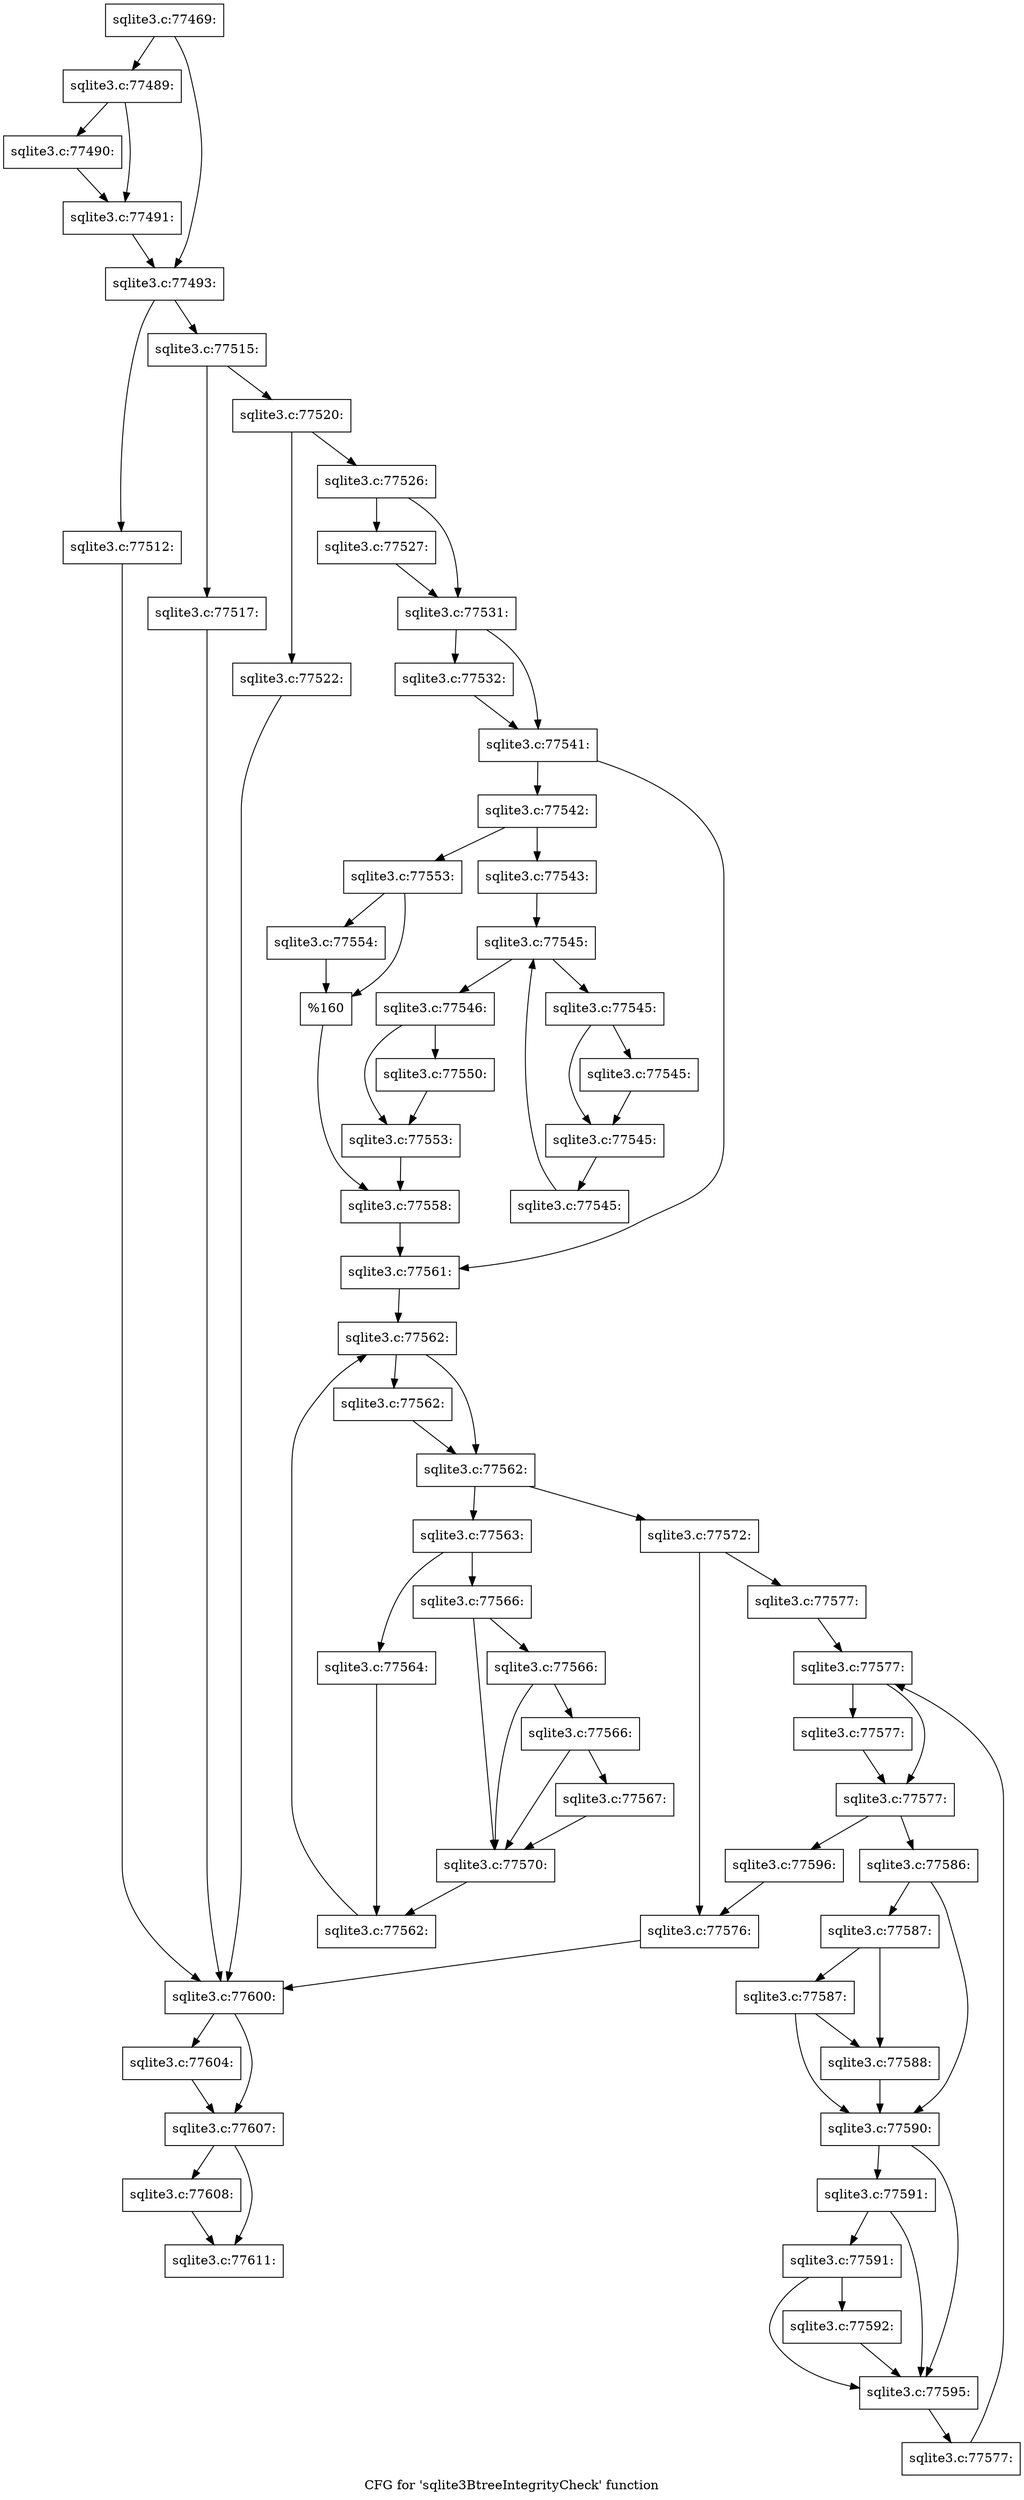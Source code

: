 digraph "CFG for 'sqlite3BtreeIntegrityCheck' function" {
	label="CFG for 'sqlite3BtreeIntegrityCheck' function";

	Node0x55c0f83f8510 [shape=record,label="{sqlite3.c:77469:}"];
	Node0x55c0f83f8510 -> Node0x55c0f84023c0;
	Node0x55c0f83f8510 -> Node0x55c0f8402410;
	Node0x55c0f84023c0 [shape=record,label="{sqlite3.c:77489:}"];
	Node0x55c0f84023c0 -> Node0x55c0f8402ab0;
	Node0x55c0f84023c0 -> Node0x55c0f8402b00;
	Node0x55c0f8402ab0 [shape=record,label="{sqlite3.c:77490:}"];
	Node0x55c0f8402ab0 -> Node0x55c0f8402b00;
	Node0x55c0f8402b00 [shape=record,label="{sqlite3.c:77491:}"];
	Node0x55c0f8402b00 -> Node0x55c0f8402410;
	Node0x55c0f8402410 [shape=record,label="{sqlite3.c:77493:}"];
	Node0x55c0f8402410 -> Node0x55c0f8405400;
	Node0x55c0f8402410 -> Node0x55c0f84057f0;
	Node0x55c0f8405400 [shape=record,label="{sqlite3.c:77512:}"];
	Node0x55c0f8405400 -> Node0x55c0f8406490;
	Node0x55c0f84057f0 [shape=record,label="{sqlite3.c:77515:}"];
	Node0x55c0f84057f0 -> Node0x55c0f8406d20;
	Node0x55c0f84057f0 -> Node0x55c0f8406cd0;
	Node0x55c0f8406cd0 [shape=record,label="{sqlite3.c:77517:}"];
	Node0x55c0f8406cd0 -> Node0x55c0f8406490;
	Node0x55c0f8406d20 [shape=record,label="{sqlite3.c:77520:}"];
	Node0x55c0f8406d20 -> Node0x55c0f84079e0;
	Node0x55c0f8406d20 -> Node0x55c0f8407a30;
	Node0x55c0f84079e0 [shape=record,label="{sqlite3.c:77522:}"];
	Node0x55c0f84079e0 -> Node0x55c0f8406490;
	Node0x55c0f8407a30 [shape=record,label="{sqlite3.c:77526:}"];
	Node0x55c0f8407a30 -> Node0x55c0f8408650;
	Node0x55c0f8407a30 -> Node0x55c0f84086a0;
	Node0x55c0f8408650 [shape=record,label="{sqlite3.c:77527:}"];
	Node0x55c0f8408650 -> Node0x55c0f84086a0;
	Node0x55c0f84086a0 [shape=record,label="{sqlite3.c:77531:}"];
	Node0x55c0f84086a0 -> Node0x55c0f5a9dc10;
	Node0x55c0f84086a0 -> Node0x55c0f84091e0;
	Node0x55c0f5a9dc10 [shape=record,label="{sqlite3.c:77532:}"];
	Node0x55c0f5a9dc10 -> Node0x55c0f84091e0;
	Node0x55c0f84091e0 [shape=record,label="{sqlite3.c:77541:}"];
	Node0x55c0f84091e0 -> Node0x55c0f8408df0;
	Node0x55c0f84091e0 -> Node0x55c0f5a9dd00;
	Node0x55c0f5a9dd00 [shape=record,label="{sqlite3.c:77542:}"];
	Node0x55c0f5a9dd00 -> Node0x55c0f7bdb0f0;
	Node0x55c0f5a9dd00 -> Node0x55c0f7bdb190;
	Node0x55c0f7bdb0f0 [shape=record,label="{sqlite3.c:77543:}"];
	Node0x55c0f7bdb0f0 -> Node0x55c0f840d7a0;
	Node0x55c0f840d7a0 [shape=record,label="{sqlite3.c:77545:}"];
	Node0x55c0f840d7a0 -> Node0x55c0f840d950;
	Node0x55c0f840d7a0 -> Node0x55c0f7bdbaa0;
	Node0x55c0f840d950 [shape=record,label="{sqlite3.c:77545:}"];
	Node0x55c0f840d950 -> Node0x55c0f840dd90;
	Node0x55c0f840d950 -> Node0x55c0f840dde0;
	Node0x55c0f840dd90 [shape=record,label="{sqlite3.c:77545:}"];
	Node0x55c0f840dd90 -> Node0x55c0f840dde0;
	Node0x55c0f840dde0 [shape=record,label="{sqlite3.c:77545:}"];
	Node0x55c0f840dde0 -> Node0x55c0f840d8c0;
	Node0x55c0f840d8c0 [shape=record,label="{sqlite3.c:77545:}"];
	Node0x55c0f840d8c0 -> Node0x55c0f840d7a0;
	Node0x55c0f7bdbaa0 [shape=record,label="{sqlite3.c:77546:}"];
	Node0x55c0f7bdbaa0 -> Node0x55c0f840f1d0;
	Node0x55c0f7bdbaa0 -> Node0x55c0f840f220;
	Node0x55c0f840f1d0 [shape=record,label="{sqlite3.c:77550:}"];
	Node0x55c0f840f1d0 -> Node0x55c0f840f220;
	Node0x55c0f840f220 [shape=record,label="{sqlite3.c:77553:}"];
	Node0x55c0f840f220 -> Node0x55c0f7bdb140;
	Node0x55c0f7bdb190 [shape=record,label="{sqlite3.c:77553:}"];
	Node0x55c0f7bdb190 -> Node0x55c0f8410150;
	Node0x55c0f7bdb190 -> Node0x55c0f84101a0;
	Node0x55c0f8410150 [shape=record,label="{sqlite3.c:77554:}"];
	Node0x55c0f8410150 -> Node0x55c0f84101a0;
	Node0x55c0f84101a0 [shape=record,label="{%160}"];
	Node0x55c0f84101a0 -> Node0x55c0f7bdb140;
	Node0x55c0f7bdb140 [shape=record,label="{sqlite3.c:77558:}"];
	Node0x55c0f7bdb140 -> Node0x55c0f8408df0;
	Node0x55c0f8408df0 [shape=record,label="{sqlite3.c:77561:}"];
	Node0x55c0f8408df0 -> Node0x55c0f84111f0;
	Node0x55c0f84111f0 [shape=record,label="{sqlite3.c:77562:}"];
	Node0x55c0f84111f0 -> Node0x55c0f84114e0;
	Node0x55c0f84111f0 -> Node0x55c0f8411490;
	Node0x55c0f84114e0 [shape=record,label="{sqlite3.c:77562:}"];
	Node0x55c0f84114e0 -> Node0x55c0f8411490;
	Node0x55c0f8411490 [shape=record,label="{sqlite3.c:77562:}"];
	Node0x55c0f8411490 -> Node0x55c0f8411410;
	Node0x55c0f8411490 -> Node0x55c0f8411040;
	Node0x55c0f8411410 [shape=record,label="{sqlite3.c:77563:}"];
	Node0x55c0f8411410 -> Node0x55c0f8412030;
	Node0x55c0f8411410 -> Node0x55c0f8412080;
	Node0x55c0f8412030 [shape=record,label="{sqlite3.c:77564:}"];
	Node0x55c0f8412030 -> Node0x55c0f8411380;
	Node0x55c0f8412080 [shape=record,label="{sqlite3.c:77566:}"];
	Node0x55c0f8412080 -> Node0x55c0f84127c0;
	Node0x55c0f8412080 -> Node0x55c0f84126f0;
	Node0x55c0f84127c0 [shape=record,label="{sqlite3.c:77566:}"];
	Node0x55c0f84127c0 -> Node0x55c0f8412740;
	Node0x55c0f84127c0 -> Node0x55c0f84126f0;
	Node0x55c0f8412740 [shape=record,label="{sqlite3.c:77566:}"];
	Node0x55c0f8412740 -> Node0x55c0f84126f0;
	Node0x55c0f8412740 -> Node0x55c0f84126a0;
	Node0x55c0f84126a0 [shape=record,label="{sqlite3.c:77567:}"];
	Node0x55c0f84126a0 -> Node0x55c0f84126f0;
	Node0x55c0f84126f0 [shape=record,label="{sqlite3.c:77570:}"];
	Node0x55c0f84126f0 -> Node0x55c0f8411380;
	Node0x55c0f8411380 [shape=record,label="{sqlite3.c:77562:}"];
	Node0x55c0f8411380 -> Node0x55c0f84111f0;
	Node0x55c0f8411040 [shape=record,label="{sqlite3.c:77572:}"];
	Node0x55c0f8411040 -> Node0x55c0f840fce0;
	Node0x55c0f8411040 -> Node0x55c0f5a9ddf0;
	Node0x55c0f5a9ddf0 [shape=record,label="{sqlite3.c:77577:}"];
	Node0x55c0f5a9ddf0 -> Node0x55c0f8413b00;
	Node0x55c0f8413b00 [shape=record,label="{sqlite3.c:77577:}"];
	Node0x55c0f8413b00 -> Node0x55c0f8415210;
	Node0x55c0f8413b00 -> Node0x55c0f84151c0;
	Node0x55c0f8415210 [shape=record,label="{sqlite3.c:77577:}"];
	Node0x55c0f8415210 -> Node0x55c0f84151c0;
	Node0x55c0f84151c0 [shape=record,label="{sqlite3.c:77577:}"];
	Node0x55c0f84151c0 -> Node0x55c0f8415140;
	Node0x55c0f84151c0 -> Node0x55c0f5a9dcb0;
	Node0x55c0f8415140 [shape=record,label="{sqlite3.c:77586:}"];
	Node0x55c0f8415140 -> Node0x55c0f8415bd0;
	Node0x55c0f8415140 -> Node0x55c0f8415b80;
	Node0x55c0f8415bd0 [shape=record,label="{sqlite3.c:77587:}"];
	Node0x55c0f8415bd0 -> Node0x55c0f8415b30;
	Node0x55c0f8415bd0 -> Node0x55c0f5a9dbc0;
	Node0x55c0f5a9dbc0 [shape=record,label="{sqlite3.c:77587:}"];
	Node0x55c0f5a9dbc0 -> Node0x55c0f8415b80;
	Node0x55c0f5a9dbc0 -> Node0x55c0f8415b30;
	Node0x55c0f8415b30 [shape=record,label="{sqlite3.c:77588:}"];
	Node0x55c0f8415b30 -> Node0x55c0f8415b80;
	Node0x55c0f8415b80 [shape=record,label="{sqlite3.c:77590:}"];
	Node0x55c0f8415b80 -> Node0x55c0f8417130;
	Node0x55c0f8415b80 -> Node0x55c0f84170e0;
	Node0x55c0f8417130 [shape=record,label="{sqlite3.c:77591:}"];
	Node0x55c0f8417130 -> Node0x55c0f84174d0;
	Node0x55c0f8417130 -> Node0x55c0f84170e0;
	Node0x55c0f84174d0 [shape=record,label="{sqlite3.c:77591:}"];
	Node0x55c0f84174d0 -> Node0x55c0f8416360;
	Node0x55c0f84174d0 -> Node0x55c0f84170e0;
	Node0x55c0f8416360 [shape=record,label="{sqlite3.c:77592:}"];
	Node0x55c0f8416360 -> Node0x55c0f84170e0;
	Node0x55c0f84170e0 [shape=record,label="{sqlite3.c:77595:}"];
	Node0x55c0f84170e0 -> Node0x55c0f84150b0;
	Node0x55c0f84150b0 [shape=record,label="{sqlite3.c:77577:}"];
	Node0x55c0f84150b0 -> Node0x55c0f8413b00;
	Node0x55c0f5a9dcb0 [shape=record,label="{sqlite3.c:77596:}"];
	Node0x55c0f5a9dcb0 -> Node0x55c0f840fce0;
	Node0x55c0f840fce0 [shape=record,label="{sqlite3.c:77576:}"];
	Node0x55c0f840fce0 -> Node0x55c0f8406490;
	Node0x55c0f8406490 [shape=record,label="{sqlite3.c:77600:}"];
	Node0x55c0f8406490 -> Node0x55c0f8418ce0;
	Node0x55c0f8406490 -> Node0x55c0f8418d30;
	Node0x55c0f8418ce0 [shape=record,label="{sqlite3.c:77604:}"];
	Node0x55c0f8418ce0 -> Node0x55c0f8418d30;
	Node0x55c0f8418d30 [shape=record,label="{sqlite3.c:77607:}"];
	Node0x55c0f8418d30 -> Node0x55c0f8419a80;
	Node0x55c0f8418d30 -> Node0x55c0f8419ad0;
	Node0x55c0f8419a80 [shape=record,label="{sqlite3.c:77608:}"];
	Node0x55c0f8419a80 -> Node0x55c0f8419ad0;
	Node0x55c0f8419ad0 [shape=record,label="{sqlite3.c:77611:}"];
}
